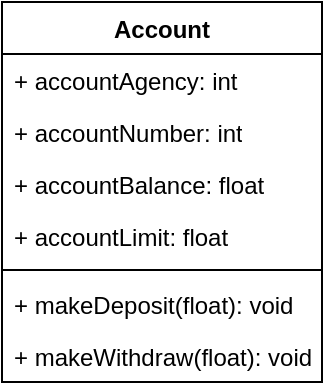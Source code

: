 <mxfile version="24.2.1" type="device">
  <diagram name="Page-1" id="yVIxatSZcymG5LbXD9o5">
    <mxGraphModel dx="1434" dy="790" grid="1" gridSize="10" guides="1" tooltips="1" connect="1" arrows="1" fold="1" page="1" pageScale="1" pageWidth="827" pageHeight="1169" math="0" shadow="0">
      <root>
        <mxCell id="0" />
        <mxCell id="1" parent="0" />
        <mxCell id="2HZiJ-pXXHIdfhesvj2E-1" value="Account" style="swimlane;fontStyle=1;align=center;verticalAlign=top;childLayout=stackLayout;horizontal=1;startSize=26;horizontalStack=0;resizeParent=1;resizeParentMax=0;resizeLast=0;collapsible=1;marginBottom=0;whiteSpace=wrap;html=1;" vertex="1" parent="1">
          <mxGeometry x="334" y="40" width="160" height="190" as="geometry" />
        </mxCell>
        <mxCell id="2HZiJ-pXXHIdfhesvj2E-2" value="+ accountAgency: int" style="text;strokeColor=none;fillColor=none;align=left;verticalAlign=top;spacingLeft=4;spacingRight=4;overflow=hidden;rotatable=0;points=[[0,0.5],[1,0.5]];portConstraint=eastwest;whiteSpace=wrap;html=1;" vertex="1" parent="2HZiJ-pXXHIdfhesvj2E-1">
          <mxGeometry y="26" width="160" height="26" as="geometry" />
        </mxCell>
        <mxCell id="2HZiJ-pXXHIdfhesvj2E-5" value="+ accountNumber: int" style="text;strokeColor=none;fillColor=none;align=left;verticalAlign=top;spacingLeft=4;spacingRight=4;overflow=hidden;rotatable=0;points=[[0,0.5],[1,0.5]];portConstraint=eastwest;whiteSpace=wrap;html=1;" vertex="1" parent="2HZiJ-pXXHIdfhesvj2E-1">
          <mxGeometry y="52" width="160" height="26" as="geometry" />
        </mxCell>
        <mxCell id="2HZiJ-pXXHIdfhesvj2E-11" value="+ accountBalance: float" style="text;strokeColor=none;fillColor=none;align=left;verticalAlign=top;spacingLeft=4;spacingRight=4;overflow=hidden;rotatable=0;points=[[0,0.5],[1,0.5]];portConstraint=eastwest;whiteSpace=wrap;html=1;" vertex="1" parent="2HZiJ-pXXHIdfhesvj2E-1">
          <mxGeometry y="78" width="160" height="26" as="geometry" />
        </mxCell>
        <mxCell id="2HZiJ-pXXHIdfhesvj2E-12" value="+ accountLimit: float" style="text;strokeColor=none;fillColor=none;align=left;verticalAlign=top;spacingLeft=4;spacingRight=4;overflow=hidden;rotatable=0;points=[[0,0.5],[1,0.5]];portConstraint=eastwest;whiteSpace=wrap;html=1;" vertex="1" parent="2HZiJ-pXXHIdfhesvj2E-1">
          <mxGeometry y="104" width="160" height="26" as="geometry" />
        </mxCell>
        <mxCell id="2HZiJ-pXXHIdfhesvj2E-3" value="" style="line;strokeWidth=1;fillColor=none;align=left;verticalAlign=middle;spacingTop=-1;spacingLeft=3;spacingRight=3;rotatable=0;labelPosition=right;points=[];portConstraint=eastwest;strokeColor=inherit;" vertex="1" parent="2HZiJ-pXXHIdfhesvj2E-1">
          <mxGeometry y="130" width="160" height="8" as="geometry" />
        </mxCell>
        <mxCell id="2HZiJ-pXXHIdfhesvj2E-4" value="+ makeDeposit(float): void" style="text;strokeColor=none;fillColor=none;align=left;verticalAlign=top;spacingLeft=4;spacingRight=4;overflow=hidden;rotatable=0;points=[[0,0.5],[1,0.5]];portConstraint=eastwest;whiteSpace=wrap;html=1;" vertex="1" parent="2HZiJ-pXXHIdfhesvj2E-1">
          <mxGeometry y="138" width="160" height="26" as="geometry" />
        </mxCell>
        <mxCell id="2HZiJ-pXXHIdfhesvj2E-13" value="+ makeWithdraw(float): void" style="text;strokeColor=none;fillColor=none;align=left;verticalAlign=top;spacingLeft=4;spacingRight=4;overflow=hidden;rotatable=0;points=[[0,0.5],[1,0.5]];portConstraint=eastwest;whiteSpace=wrap;html=1;" vertex="1" parent="2HZiJ-pXXHIdfhesvj2E-1">
          <mxGeometry y="164" width="160" height="26" as="geometry" />
        </mxCell>
      </root>
    </mxGraphModel>
  </diagram>
</mxfile>
